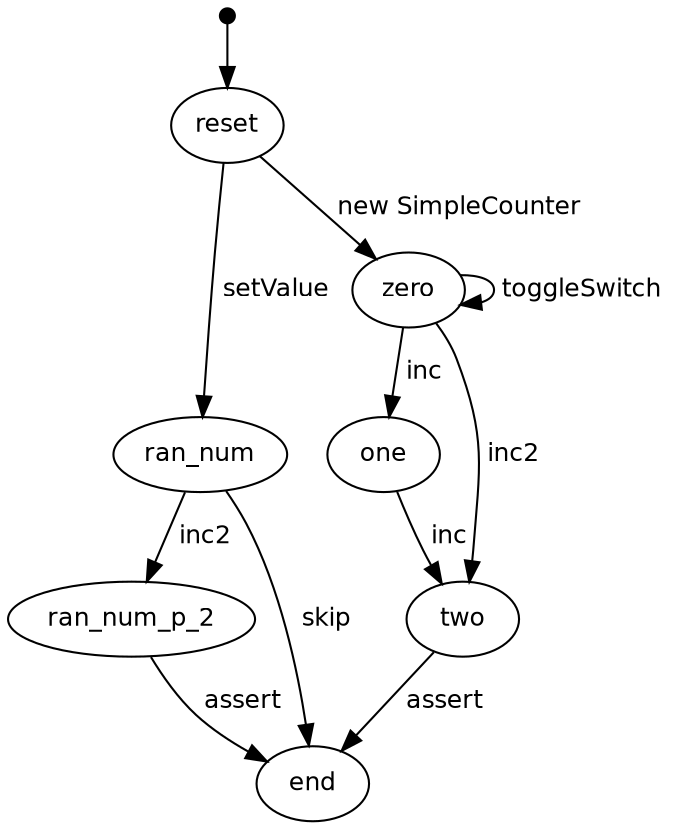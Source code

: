 digraph model {
  graph [ rankdir = "TB", ranksep="0.4", nodesep="0.2" ];
  node [ fontname = "Helvetica", fontsize="12.0", margin="0.07" ];
  edge [ fontname = "Helvetica", fontsize="12.0", margin="0.05" ];
  "" [ shape = "point", height="0.1" ];
  "" -> reset
  ran_num	-> ran_num_p_2 [ label = " inc2 " ];
  ran_num	-> end [ label = " skip " ];
  one	-> two [ label = " inc " ];
  reset	-> zero [ label = " new SimpleCounter " ];
  reset	-> ran_num [ label = " setValue " ];
  two	-> end [ label = " assert " ];
  ran_num_p_2	-> end [ label = " assert " ];
  zero	-> zero [ label = " toggleSwitch " ];
  zero	-> one [ label = " inc " ];
  zero	-> two [ label = " inc2 " ];
}
